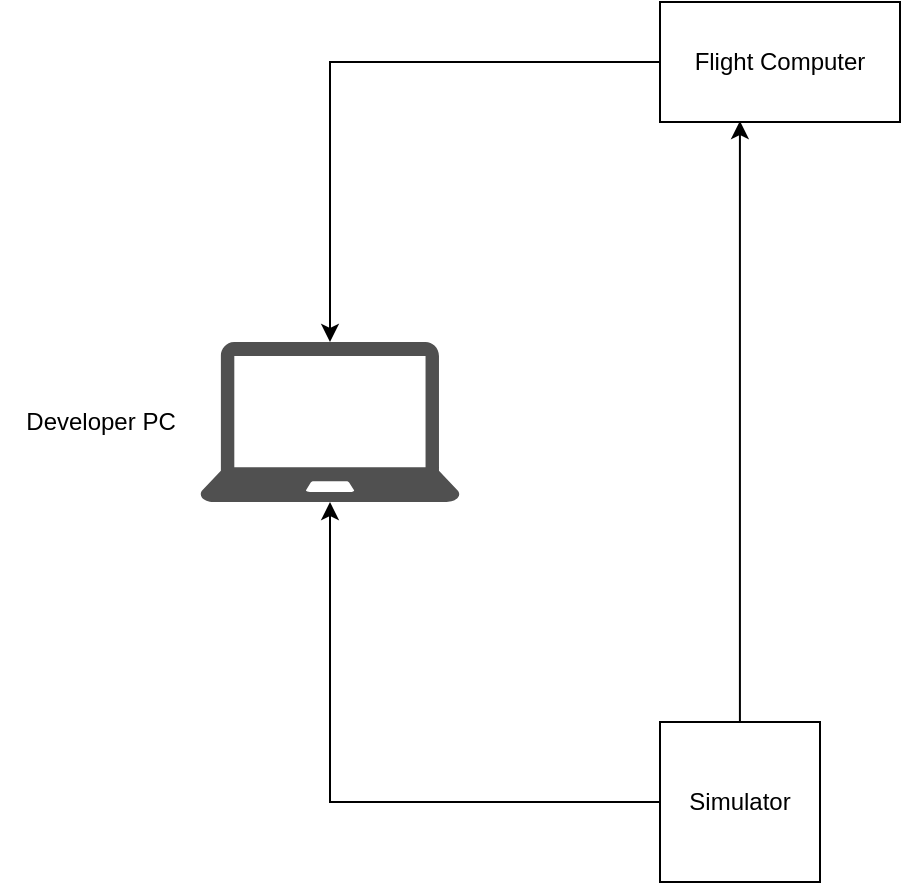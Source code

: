 <mxfile version="23.1.5" type="device">
  <diagram name="Page-1" id="4NoRxYIMNYoEsMbBZ-CR">
    <mxGraphModel dx="1098" dy="658" grid="1" gridSize="10" guides="1" tooltips="1" connect="1" arrows="1" fold="1" page="1" pageScale="1" pageWidth="850" pageHeight="1100" math="0" shadow="0">
      <root>
        <mxCell id="0" />
        <mxCell id="1" parent="0" />
        <mxCell id="odXCuu1DjA-ZgtKkCAjo-1" value="" style="sketch=0;pointerEvents=1;shadow=0;dashed=0;html=1;strokeColor=none;fillColor=#505050;labelPosition=center;verticalLabelPosition=bottom;verticalAlign=top;outlineConnect=0;align=center;shape=mxgraph.office.devices.laptop;" parent="1" vertex="1">
          <mxGeometry x="170" y="290" width="130" height="80" as="geometry" />
        </mxCell>
        <mxCell id="odXCuu1DjA-ZgtKkCAjo-2" value="Developer PC" style="text;html=1;align=center;verticalAlign=middle;resizable=0;points=[];autosize=1;strokeColor=none;fillColor=none;" parent="1" vertex="1">
          <mxGeometry x="70" y="315" width="100" height="30" as="geometry" />
        </mxCell>
        <mxCell id="odXCuu1DjA-ZgtKkCAjo-5" style="edgeStyle=orthogonalEdgeStyle;rounded=0;orthogonalLoop=1;jettySize=auto;html=1;" parent="1" source="odXCuu1DjA-ZgtKkCAjo-3" target="odXCuu1DjA-ZgtKkCAjo-1" edge="1">
          <mxGeometry relative="1" as="geometry" />
        </mxCell>
        <mxCell id="odXCuu1DjA-ZgtKkCAjo-3" value="Simulator" style="whiteSpace=wrap;html=1;aspect=fixed;" parent="1" vertex="1">
          <mxGeometry x="400" y="480" width="80" height="80" as="geometry" />
        </mxCell>
        <mxCell id="odXCuu1DjA-ZgtKkCAjo-6" style="edgeStyle=orthogonalEdgeStyle;rounded=0;orthogonalLoop=1;jettySize=auto;html=1;" parent="1" source="odXCuu1DjA-ZgtKkCAjo-4" target="odXCuu1DjA-ZgtKkCAjo-1" edge="1">
          <mxGeometry relative="1" as="geometry" />
        </mxCell>
        <mxCell id="odXCuu1DjA-ZgtKkCAjo-4" value="Flight Computer" style="whiteSpace=wrap;html=1;" parent="1" vertex="1">
          <mxGeometry x="400" y="120" width="120" height="60" as="geometry" />
        </mxCell>
        <mxCell id="odXCuu1DjA-ZgtKkCAjo-7" style="edgeStyle=orthogonalEdgeStyle;rounded=0;orthogonalLoop=1;jettySize=auto;html=1;entryX=0.333;entryY=0.992;entryDx=0;entryDy=0;entryPerimeter=0;" parent="1" source="odXCuu1DjA-ZgtKkCAjo-3" target="odXCuu1DjA-ZgtKkCAjo-4" edge="1">
          <mxGeometry relative="1" as="geometry" />
        </mxCell>
      </root>
    </mxGraphModel>
  </diagram>
</mxfile>
